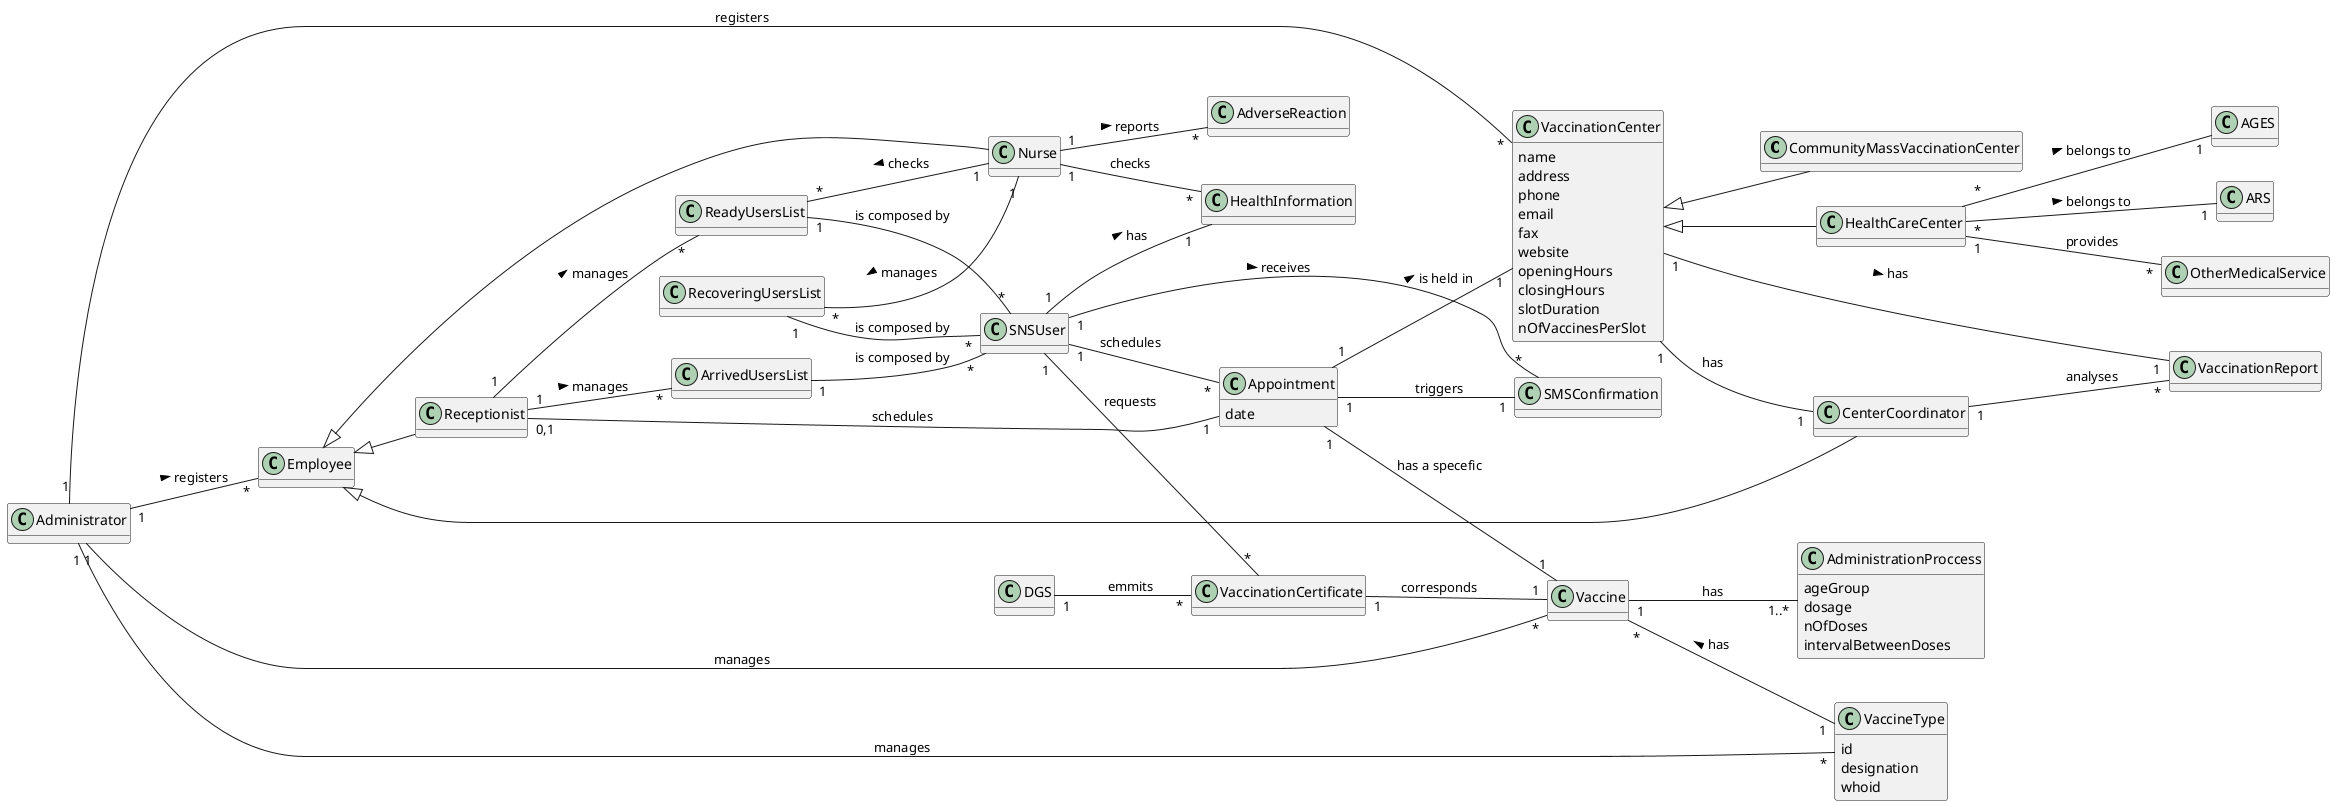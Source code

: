 @startuml

hide methods
left to right direction
skinparam classAttributeIconSize 0

class CommunityMassVaccinationCenter {}

class HealthCareCenter {}

class VaccinationCenter {
  name
  address
  phone
  email
  fax
  website
  openingHours
  closingHours
  slotDuration
  nOfVaccinesPerSlot
}

class Vaccine {}

class VaccineType {
  id
  designation
  whoid
}

class SNSUser {}

class HealthInformation {}

class Administrator {}

class Employee {}

class Nurse {}

class Receptionist {}

class CenterCoordinator {}

class Appointment {
  date
}

class AdministrationProccess {
  ageGroup
  dosage
  nOfDoses
  intervalBetweenDoses
}

class AGES {}

class ARS {}

Vaccine "*" -- "1" VaccineType : has <

Employee <|-- Nurse
Employee <|-- Receptionist
Employee <|-- CenterCoordinator

VaccinationCenter <|-- CommunityMassVaccinationCenter
VaccinationCenter <|-- HealthCareCenter

VaccinationCenter "1" -- "1" CenterCoordinator : has 

HealthCareCenter "*" -- "1" AGES : belongs to > 
HealthCareCenter "*" -- "1" ARS : belongs to >

Appointment "1" -- "1" VaccinationCenter : is held in >
Appointment "1" -- "1" Vaccine : has a specefic 
Appointment "1" -- "1" SMSConfirmation : triggers 

Receptionist "1" -- "*" ReadyUsersList : manages >
Receptionist "1" -- "*" ArrivedUsersList : manages >

ReadyUsersList "1" -- "*" SNSUser : is composed by 
ArrivedUsersList "1" -- "*" SNSUser : is composed by 
RecoveringUsersList "1" -- "*" SNSUser : is composed by 

ReadyUsersList "*" -- "1" Nurse : checks <
RecoveringUsersList "*" -- "1" Nurse : manages <

Administrator "1" -- "*" Employee : registers >
Administrator "1" -- "*" VaccinationCenter : registers 
Administrator "1" -- "*" VaccineType : manages 
Administrator "1" -- "*" Vaccine : manages 

SNSUser "1" -- "*" Appointment : schedules 
SNSUser "1" -- "1" HealthInformation : has >

Vaccine "1" -- "1..*" AdministrationProccess : has

SNSUser "1" -- "*" SMSConfirmation : receives >

HealthCareCenter "1" -- "*" OtherMedicalService : provides 

SNSUser "1" -- "*" VaccinationCertificate : requests

VaccinationCertificate "1" -- "1" Vaccine : corresponds 
DGS "1" -- "*" VaccinationCertificate : emmits

Receptionist "0,1" -- "1" Appointment : schedules

Nurse "1" -- "*" AdverseReaction : reports >
Nurse "1" -- "*" HealthInformation : checks 

VaccinationCenter "1" -- "1" VaccinationReport : has >
CenterCoordinator "1" -- "*" VaccinationReport : analyses

@enduml
